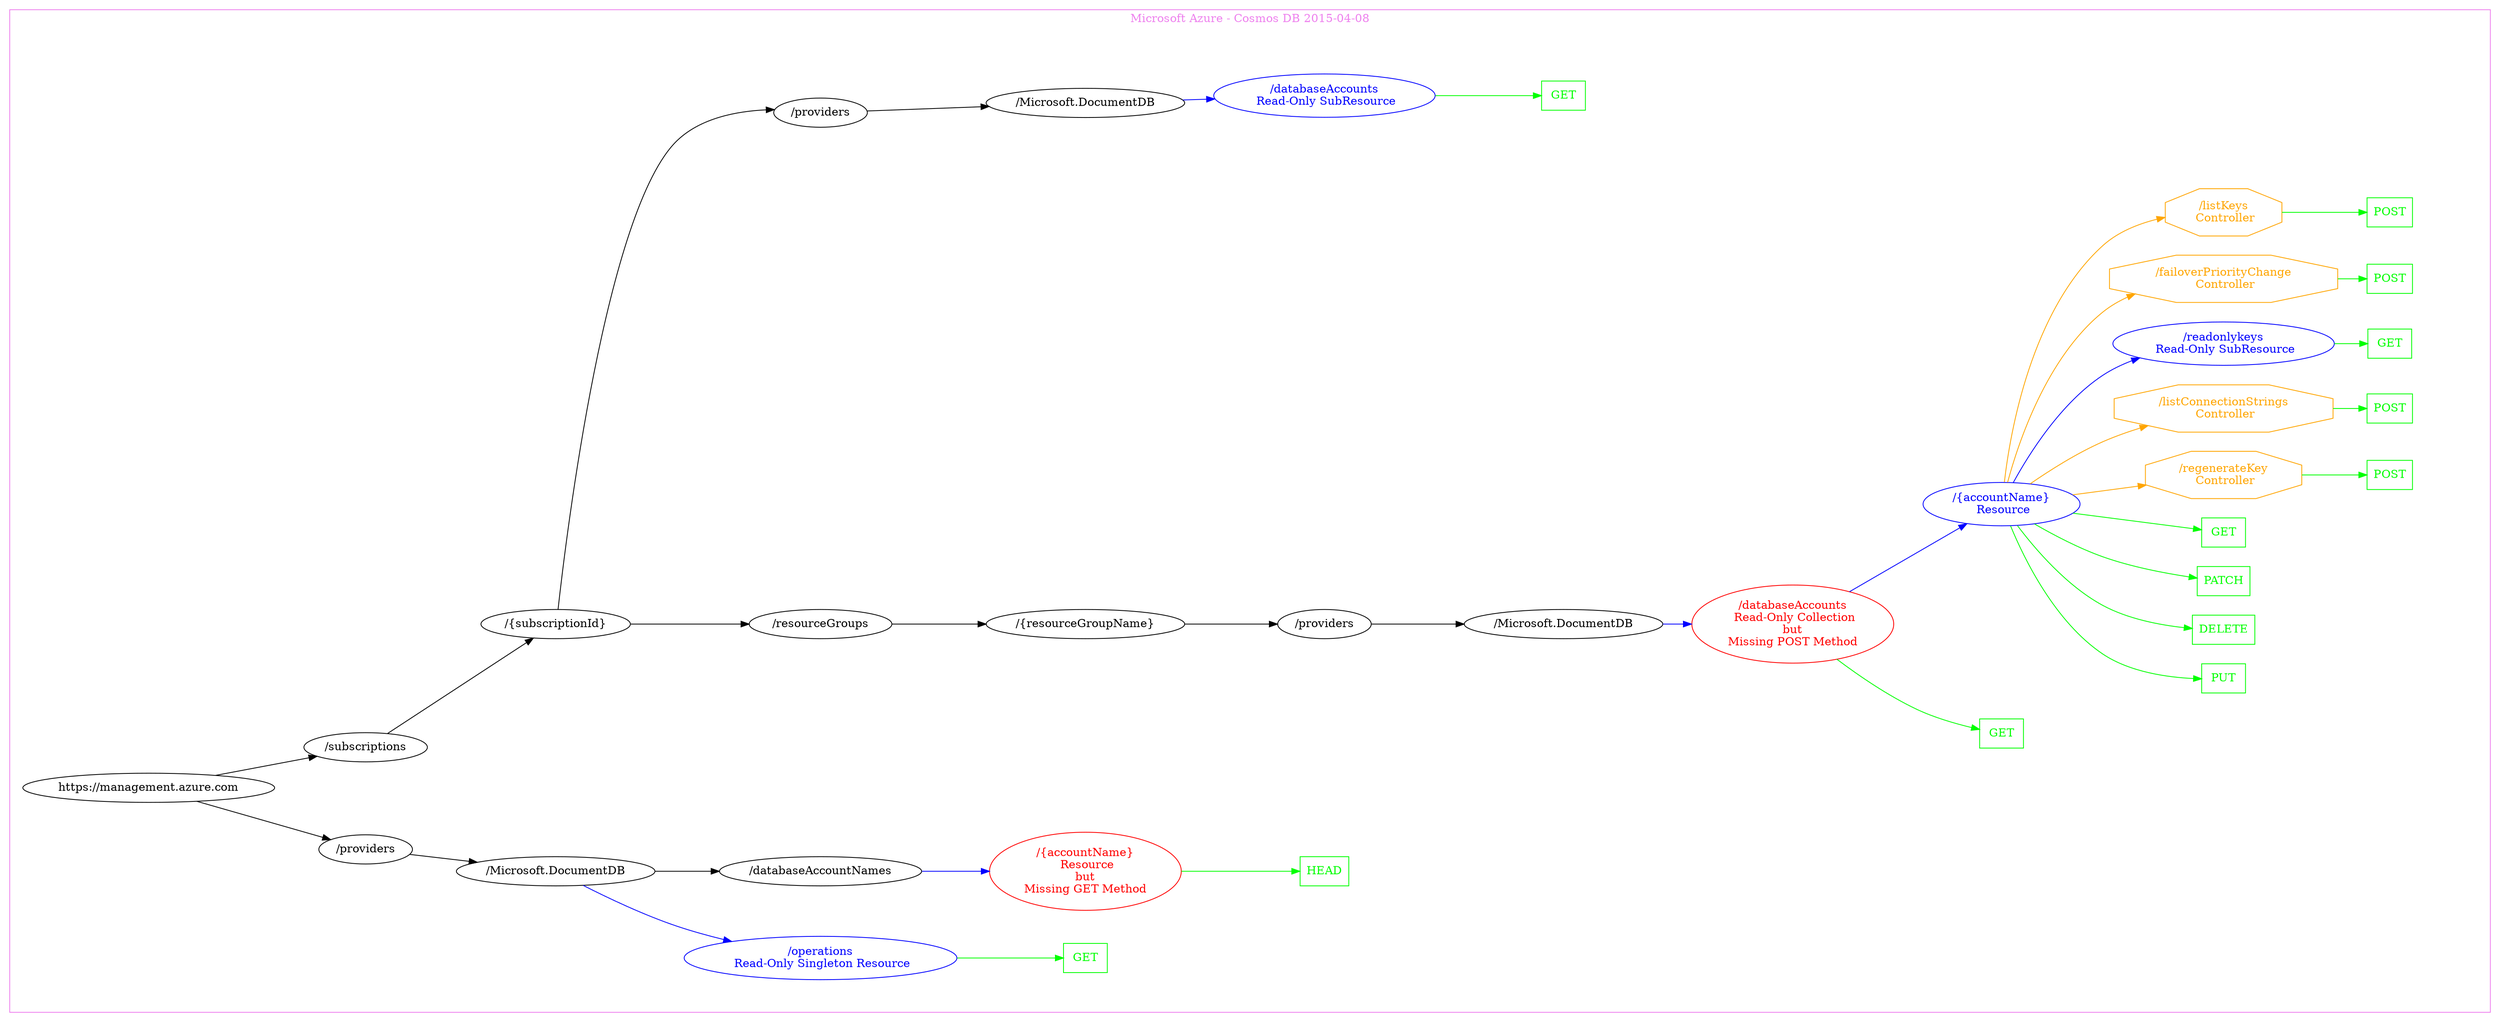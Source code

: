 digraph Cloud_Computing_REST_API {
rankdir="LR";
subgraph cluster_0 {
label="Microsoft Azure - Cosmos DB 2015-04-08"
color=violet
fontcolor=violet
subgraph cluster_1 {
label=""
color=white
fontcolor=white
node1 [label="https://management.azure.com", shape="ellipse", color="black", fontcolor="black"]
node1 -> node2 [color="black", fontcolor="black"]
subgraph cluster_2 {
label=""
color=white
fontcolor=white
node2 [label="/providers", shape="ellipse", color="black", fontcolor="black"]
node2 -> node3 [color="black", fontcolor="black"]
subgraph cluster_3 {
label=""
color=white
fontcolor=white
node3 [label="/Microsoft.DocumentDB", shape="ellipse", color="black", fontcolor="black"]
node3 -> node4 [color="blue", fontcolor="blue"]
subgraph cluster_4 {
label=""
color=white
fontcolor=white
node4 [label="/operations\n Read-Only Singleton Resource", shape="ellipse", color="blue", fontcolor="blue"]
node4 -> node5 [color="green", fontcolor="green"]
subgraph cluster_5 {
label=""
color=white
fontcolor=white
node5 [label="GET", shape="box", color="green", fontcolor="green"]
}
}
node3 -> node6 [color="black", fontcolor="black"]
subgraph cluster_6 {
label=""
color=white
fontcolor=white
node6 [label="/databaseAccountNames", shape="ellipse", color="black", fontcolor="black"]
node6 -> node7 [color="blue", fontcolor="blue"]
subgraph cluster_7 {
label=""
color=white
fontcolor=white
node7 [label="/{accountName}\n Resource\nbut\nMissing GET Method", shape="ellipse", color="red", fontcolor="red"]
node7 -> node8 [color="green", fontcolor="green"]
subgraph cluster_8 {
label=""
color=white
fontcolor=white
node8 [label="HEAD", shape="box", color="green", fontcolor="green"]
}
}
}
}
}
node1 -> node9 [color="black", fontcolor="black"]
subgraph cluster_9 {
label=""
color=white
fontcolor=white
node9 [label="/subscriptions", shape="ellipse", color="black", fontcolor="black"]
node9 -> node10 [color="black", fontcolor="black"]
subgraph cluster_10 {
label=""
color=white
fontcolor=white
node10 [label="/{subscriptionId}", shape="ellipse", color="black", fontcolor="black"]
node10 -> node11 [color="black", fontcolor="black"]
subgraph cluster_11 {
label=""
color=white
fontcolor=white
node11 [label="/resourceGroups", shape="ellipse", color="black", fontcolor="black"]
node11 -> node12 [color="black", fontcolor="black"]
subgraph cluster_12 {
label=""
color=white
fontcolor=white
node12 [label="/{resourceGroupName}", shape="ellipse", color="black", fontcolor="black"]
node12 -> node13 [color="black", fontcolor="black"]
subgraph cluster_13 {
label=""
color=white
fontcolor=white
node13 [label="/providers", shape="ellipse", color="black", fontcolor="black"]
node13 -> node14 [color="black", fontcolor="black"]
subgraph cluster_14 {
label=""
color=white
fontcolor=white
node14 [label="/Microsoft.DocumentDB", shape="ellipse", color="black", fontcolor="black"]
node14 -> node15 [color="blue", fontcolor="blue"]
subgraph cluster_15 {
label=""
color=white
fontcolor=white
node15 [label="/databaseAccounts\n Read-Only Collection\nbut\nMissing POST Method", shape="ellipse", color="red", fontcolor="red"]
node15 -> node16 [color="green", fontcolor="green"]
subgraph cluster_16 {
label=""
color=white
fontcolor=white
node16 [label="GET", shape="box", color="green", fontcolor="green"]
}
node15 -> node17 [color="blue", fontcolor="blue"]
subgraph cluster_17 {
label=""
color=white
fontcolor=white
node17 [label="/{accountName}\n Resource", shape="ellipse", color="blue", fontcolor="blue"]
node17 -> node18 [color="green", fontcolor="green"]
subgraph cluster_18 {
label=""
color=white
fontcolor=white
node18 [label="PUT", shape="box", color="green", fontcolor="green"]
}
node17 -> node19 [color="green", fontcolor="green"]
subgraph cluster_19 {
label=""
color=white
fontcolor=white
node19 [label="DELETE", shape="box", color="green", fontcolor="green"]
}
node17 -> node20 [color="green", fontcolor="green"]
subgraph cluster_20 {
label=""
color=white
fontcolor=white
node20 [label="PATCH", shape="box", color="green", fontcolor="green"]
}
node17 -> node21 [color="green", fontcolor="green"]
subgraph cluster_21 {
label=""
color=white
fontcolor=white
node21 [label="GET", shape="box", color="green", fontcolor="green"]
}
node17 -> node22 [color="orange", fontcolor="orange"]
subgraph cluster_22 {
label=""
color=white
fontcolor=white
node22 [label="/regenerateKey\n Controller", shape="octagon", color="orange", fontcolor="orange"]
node22 -> node23 [color="green", fontcolor="green"]
subgraph cluster_23 {
label=""
color=white
fontcolor=white
node23 [label="POST", shape="box", color="green", fontcolor="green"]
}
}
node17 -> node24 [color="orange", fontcolor="orange"]
subgraph cluster_24 {
label=""
color=white
fontcolor=white
node24 [label="/listConnectionStrings\n Controller", shape="octagon", color="orange", fontcolor="orange"]
node24 -> node25 [color="green", fontcolor="green"]
subgraph cluster_25 {
label=""
color=white
fontcolor=white
node25 [label="POST", shape="box", color="green", fontcolor="green"]
}
}
node17 -> node26 [color="blue", fontcolor="blue"]
subgraph cluster_26 {
label=""
color=white
fontcolor=white
node26 [label="/readonlykeys\n Read-Only SubResource", shape="ellipse", color="blue", fontcolor="blue"]
node26 -> node27 [color="green", fontcolor="green"]
subgraph cluster_27 {
label=""
color=white
fontcolor=white
node27 [label="GET", shape="box", color="green", fontcolor="green"]
}
}
node17 -> node28 [color="orange", fontcolor="orange"]
subgraph cluster_28 {
label=""
color=white
fontcolor=white
node28 [label="/failoverPriorityChange\n Controller", shape="octagon", color="orange", fontcolor="orange"]
node28 -> node29 [color="green", fontcolor="green"]
subgraph cluster_29 {
label=""
color=white
fontcolor=white
node29 [label="POST", shape="box", color="green", fontcolor="green"]
}
}
node17 -> node30 [color="orange", fontcolor="orange"]
subgraph cluster_30 {
label=""
color=white
fontcolor=white
node30 [label="/listKeys\n Controller", shape="octagon", color="orange", fontcolor="orange"]
node30 -> node31 [color="green", fontcolor="green"]
subgraph cluster_31 {
label=""
color=white
fontcolor=white
node31 [label="POST", shape="box", color="green", fontcolor="green"]
}
}
}
}
}
}
}
}
node10 -> node32 [color="black", fontcolor="black"]
subgraph cluster_32 {
label=""
color=white
fontcolor=white
node32 [label="/providers", shape="ellipse", color="black", fontcolor="black"]
node32 -> node33 [color="black", fontcolor="black"]
subgraph cluster_33 {
label=""
color=white
fontcolor=white
node33 [label="/Microsoft.DocumentDB", shape="ellipse", color="black", fontcolor="black"]
node33 -> node34 [color="blue", fontcolor="blue"]
subgraph cluster_34 {
label=""
color=white
fontcolor=white
node34 [label="/databaseAccounts\n Read-Only SubResource", shape="ellipse", color="blue", fontcolor="blue"]
node34 -> node35 [color="green", fontcolor="green"]
subgraph cluster_35 {
label=""
color=white
fontcolor=white
node35 [label="GET", shape="box", color="green", fontcolor="green"]
}
}
}
}
}
}
}
}
}
